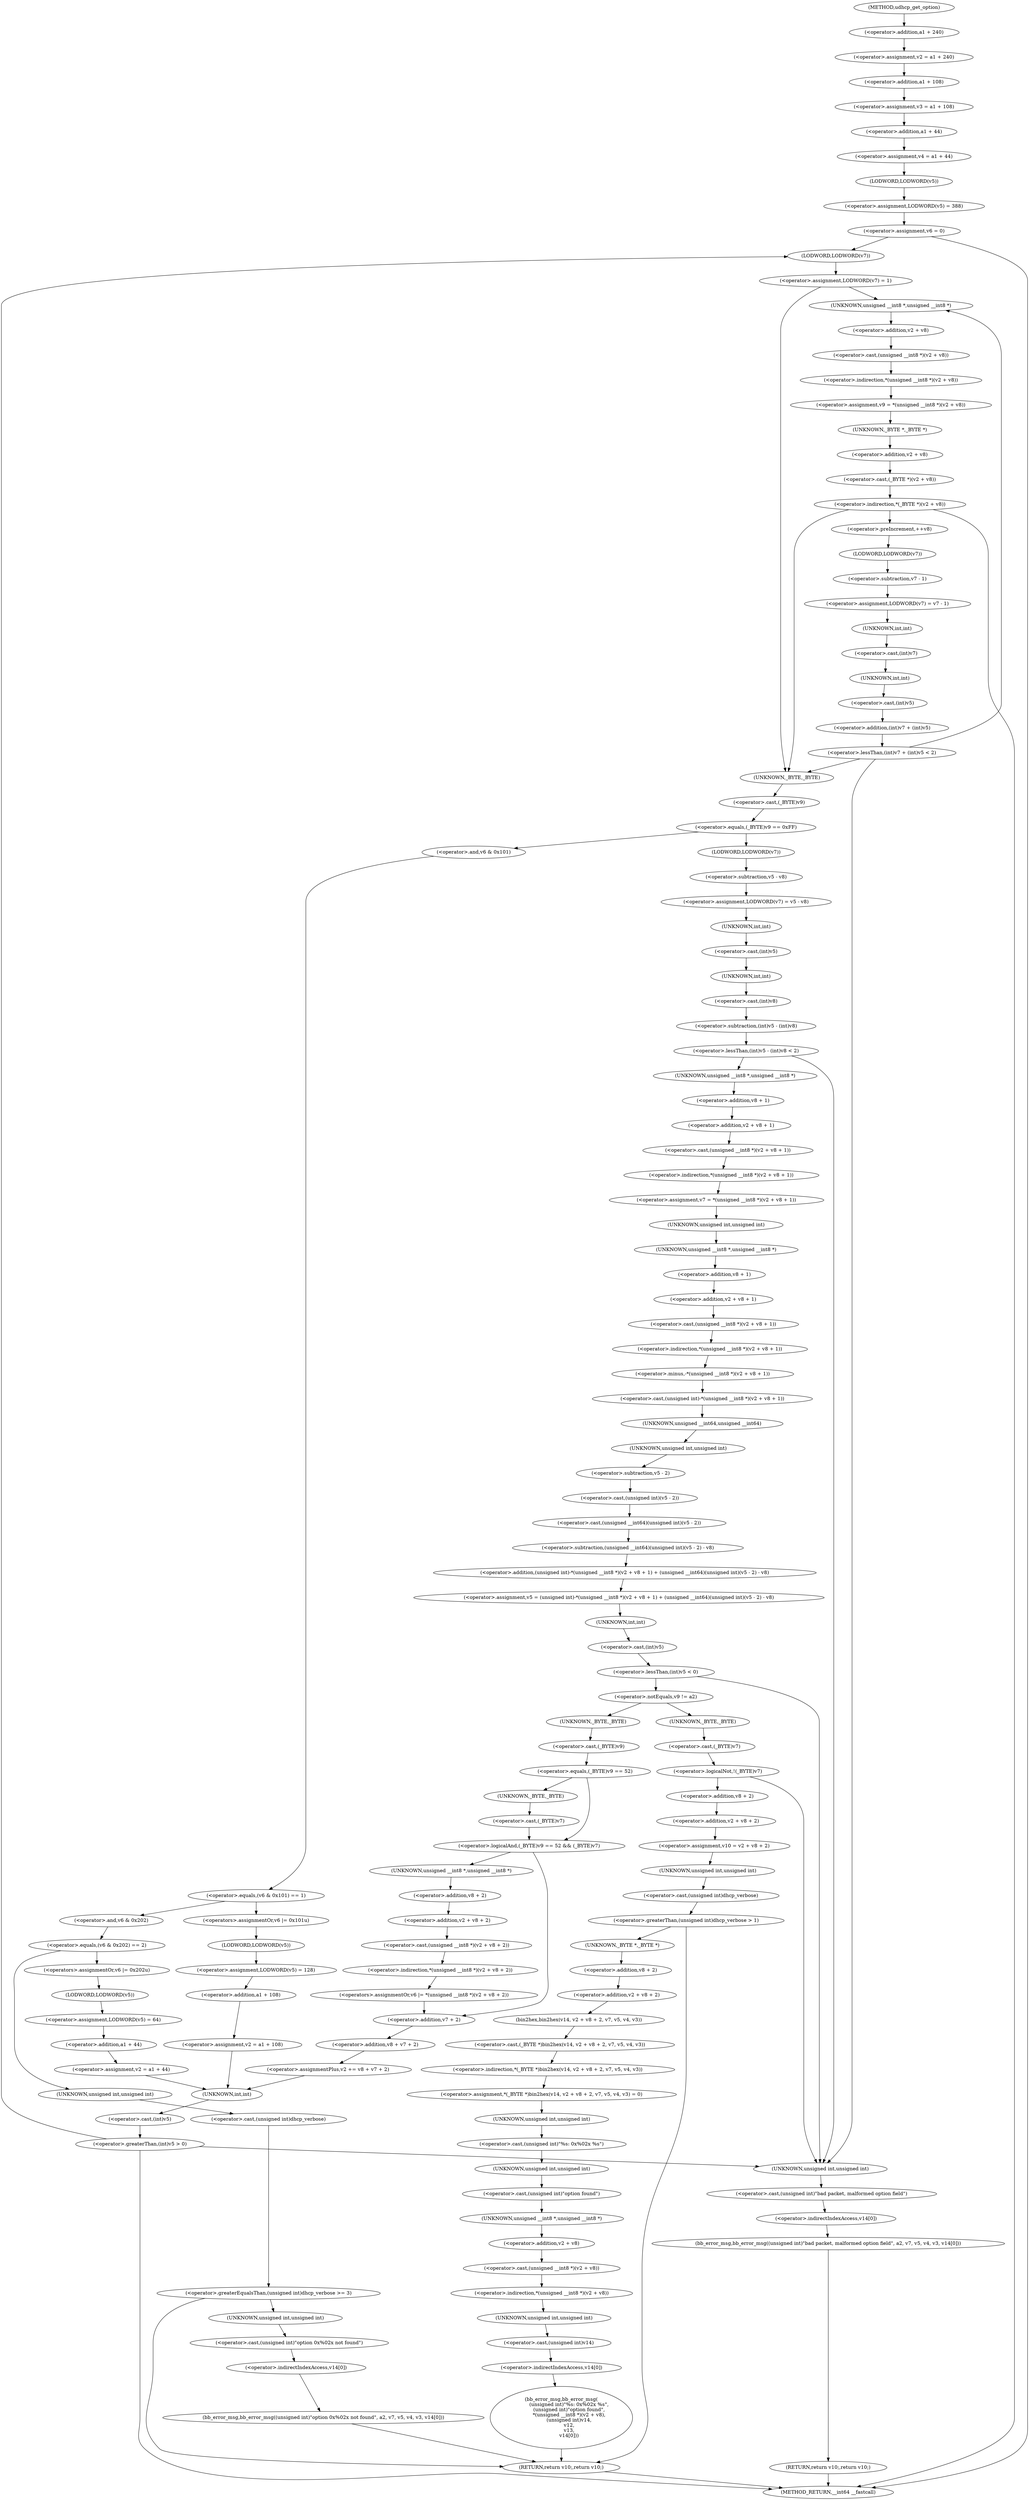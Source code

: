 digraph udhcp_get_option {  
"1000129" [label = "(<operator>.assignment,v2 = a1 + 240)" ]
"1000131" [label = "(<operator>.addition,a1 + 240)" ]
"1000134" [label = "(<operator>.assignment,v3 = a1 + 108)" ]
"1000136" [label = "(<operator>.addition,a1 + 108)" ]
"1000139" [label = "(<operator>.assignment,v4 = a1 + 44)" ]
"1000141" [label = "(<operator>.addition,a1 + 44)" ]
"1000144" [label = "(<operator>.assignment,LODWORD(v5) = 388)" ]
"1000145" [label = "(LODWORD,LODWORD(v5))" ]
"1000148" [label = "(<operator>.assignment,v6 = 0)" ]
"1000154" [label = "(<operator>.assignment,LODWORD(v7) = 1)" ]
"1000155" [label = "(LODWORD,LODWORD(v7))" ]
"1000162" [label = "(<operator>.assignment,v9 = *(unsigned __int8 *)(v2 + v8))" ]
"1000164" [label = "(<operator>.indirection,*(unsigned __int8 *)(v2 + v8))" ]
"1000165" [label = "(<operator>.cast,(unsigned __int8 *)(v2 + v8))" ]
"1000166" [label = "(UNKNOWN,unsigned __int8 *,unsigned __int8 *)" ]
"1000167" [label = "(<operator>.addition,v2 + v8)" ]
"1000171" [label = "(<operator>.indirection,*(_BYTE *)(v2 + v8))" ]
"1000172" [label = "(<operator>.cast,(_BYTE *)(v2 + v8))" ]
"1000173" [label = "(UNKNOWN,_BYTE *,_BYTE *)" ]
"1000174" [label = "(<operator>.addition,v2 + v8)" ]
"1000178" [label = "(<operator>.preIncrement,++v8)" ]
"1000180" [label = "(<operator>.assignment,LODWORD(v7) = v7 - 1)" ]
"1000181" [label = "(LODWORD,LODWORD(v7))" ]
"1000183" [label = "(<operator>.subtraction,v7 - 1)" ]
"1000187" [label = "(<operator>.lessThan,(int)v7 + (int)v5 < 2)" ]
"1000188" [label = "(<operator>.addition,(int)v7 + (int)v5)" ]
"1000189" [label = "(<operator>.cast,(int)v7)" ]
"1000190" [label = "(UNKNOWN,int,int)" ]
"1000192" [label = "(<operator>.cast,(int)v5)" ]
"1000193" [label = "(UNKNOWN,int,int)" ]
"1000198" [label = "(<operator>.equals,(_BYTE)v9 == 0xFF)" ]
"1000199" [label = "(<operator>.cast,(_BYTE)v9)" ]
"1000200" [label = "(UNKNOWN,_BYTE,_BYTE)" ]
"1000205" [label = "(<operator>.equals,(v6 & 0x101) == 1)" ]
"1000206" [label = "(<operator>.and,v6 & 0x101)" ]
"1000211" [label = "(<operators>.assignmentOr,v6 |= 0x101u)" ]
"1000214" [label = "(<operator>.assignment,LODWORD(v5) = 128)" ]
"1000215" [label = "(LODWORD,LODWORD(v5))" ]
"1000218" [label = "(<operator>.assignment,v2 = a1 + 108)" ]
"1000220" [label = "(<operator>.addition,a1 + 108)" ]
"1000225" [label = "(<operator>.equals,(v6 & 0x202) == 2)" ]
"1000226" [label = "(<operator>.and,v6 & 0x202)" ]
"1000231" [label = "(<operators>.assignmentOr,v6 |= 0x202u)" ]
"1000234" [label = "(<operator>.assignment,LODWORD(v5) = 64)" ]
"1000235" [label = "(LODWORD,LODWORD(v5))" ]
"1000238" [label = "(<operator>.assignment,v2 = a1 + 44)" ]
"1000240" [label = "(<operator>.addition,a1 + 44)" ]
"1000246" [label = "(<operator>.greaterEqualsThan,(unsigned int)dhcp_verbose >= 3)" ]
"1000247" [label = "(<operator>.cast,(unsigned int)dhcp_verbose)" ]
"1000248" [label = "(UNKNOWN,unsigned int,unsigned int)" ]
"1000251" [label = "(bb_error_msg,bb_error_msg((unsigned int)\"option 0x%02x not found\", a2, v7, v5, v4, v3, v14[0]))" ]
"1000252" [label = "(<operator>.cast,(unsigned int)\"option 0x%02x not found\")" ]
"1000253" [label = "(UNKNOWN,unsigned int,unsigned int)" ]
"1000260" [label = "(<operator>.indirectIndexAccess,v14[0])" ]
"1000265" [label = "(<operator>.assignment,LODWORD(v7) = v5 - v8)" ]
"1000266" [label = "(LODWORD,LODWORD(v7))" ]
"1000268" [label = "(<operator>.subtraction,v5 - v8)" ]
"1000272" [label = "(<operator>.lessThan,(int)v5 - (int)v8 < 2)" ]
"1000273" [label = "(<operator>.subtraction,(int)v5 - (int)v8)" ]
"1000274" [label = "(<operator>.cast,(int)v5)" ]
"1000275" [label = "(UNKNOWN,int,int)" ]
"1000277" [label = "(<operator>.cast,(int)v8)" ]
"1000278" [label = "(UNKNOWN,int,int)" ]
"1000282" [label = "(<operator>.assignment,v7 = *(unsigned __int8 *)(v2 + v8 + 1))" ]
"1000284" [label = "(<operator>.indirection,*(unsigned __int8 *)(v2 + v8 + 1))" ]
"1000285" [label = "(<operator>.cast,(unsigned __int8 *)(v2 + v8 + 1))" ]
"1000286" [label = "(UNKNOWN,unsigned __int8 *,unsigned __int8 *)" ]
"1000287" [label = "(<operator>.addition,v2 + v8 + 1)" ]
"1000289" [label = "(<operator>.addition,v8 + 1)" ]
"1000292" [label = "(<operator>.assignment,v5 = (unsigned int)-*(unsigned __int8 *)(v2 + v8 + 1) + (unsigned __int64)(unsigned int)(v5 - 2) - v8)" ]
"1000294" [label = "(<operator>.addition,(unsigned int)-*(unsigned __int8 *)(v2 + v8 + 1) + (unsigned __int64)(unsigned int)(v5 - 2) - v8)" ]
"1000295" [label = "(<operator>.cast,(unsigned int)-*(unsigned __int8 *)(v2 + v8 + 1))" ]
"1000296" [label = "(UNKNOWN,unsigned int,unsigned int)" ]
"1000297" [label = "(<operator>.minus,-*(unsigned __int8 *)(v2 + v8 + 1))" ]
"1000298" [label = "(<operator>.indirection,*(unsigned __int8 *)(v2 + v8 + 1))" ]
"1000299" [label = "(<operator>.cast,(unsigned __int8 *)(v2 + v8 + 1))" ]
"1000300" [label = "(UNKNOWN,unsigned __int8 *,unsigned __int8 *)" ]
"1000301" [label = "(<operator>.addition,v2 + v8 + 1)" ]
"1000303" [label = "(<operator>.addition,v8 + 1)" ]
"1000306" [label = "(<operator>.subtraction,(unsigned __int64)(unsigned int)(v5 - 2) - v8)" ]
"1000307" [label = "(<operator>.cast,(unsigned __int64)(unsigned int)(v5 - 2))" ]
"1000308" [label = "(UNKNOWN,unsigned __int64,unsigned __int64)" ]
"1000309" [label = "(<operator>.cast,(unsigned int)(v5 - 2))" ]
"1000310" [label = "(UNKNOWN,unsigned int,unsigned int)" ]
"1000311" [label = "(<operator>.subtraction,v5 - 2)" ]
"1000316" [label = "(<operator>.lessThan,(int)v5 < 0)" ]
"1000317" [label = "(<operator>.cast,(int)v5)" ]
"1000318" [label = "(UNKNOWN,int,int)" ]
"1000323" [label = "(<operator>.notEquals,v9 != a2)" ]
"1000328" [label = "(<operator>.logicalAnd,(_BYTE)v9 == 52 && (_BYTE)v7)" ]
"1000329" [label = "(<operator>.equals,(_BYTE)v9 == 52)" ]
"1000330" [label = "(<operator>.cast,(_BYTE)v9)" ]
"1000331" [label = "(UNKNOWN,_BYTE,_BYTE)" ]
"1000334" [label = "(<operator>.cast,(_BYTE)v7)" ]
"1000335" [label = "(UNKNOWN,_BYTE,_BYTE)" ]
"1000337" [label = "(<operators>.assignmentOr,v6 |= *(unsigned __int8 *)(v2 + v8 + 2))" ]
"1000339" [label = "(<operator>.indirection,*(unsigned __int8 *)(v2 + v8 + 2))" ]
"1000340" [label = "(<operator>.cast,(unsigned __int8 *)(v2 + v8 + 2))" ]
"1000341" [label = "(UNKNOWN,unsigned __int8 *,unsigned __int8 *)" ]
"1000342" [label = "(<operator>.addition,v2 + v8 + 2)" ]
"1000344" [label = "(<operator>.addition,v8 + 2)" ]
"1000347" [label = "(<operator>.assignmentPlus,v2 += v8 + v7 + 2)" ]
"1000349" [label = "(<operator>.addition,v8 + v7 + 2)" ]
"1000351" [label = "(<operator>.addition,v7 + 2)" ]
"1000356" [label = "(<operator>.greaterThan,(int)v5 > 0)" ]
"1000357" [label = "(<operator>.cast,(int)v5)" ]
"1000358" [label = "(UNKNOWN,int,int)" ]
"1000364" [label = "(<operator>.logicalNot,!(_BYTE)v7)" ]
"1000365" [label = "(<operator>.cast,(_BYTE)v7)" ]
"1000366" [label = "(UNKNOWN,_BYTE,_BYTE)" ]
"1000371" [label = "(bb_error_msg,bb_error_msg((unsigned int)\"bad packet, malformed option field\", a2, v7, v5, v4, v3, v14[0]))" ]
"1000372" [label = "(<operator>.cast,(unsigned int)\"bad packet, malformed option field\")" ]
"1000373" [label = "(UNKNOWN,unsigned int,unsigned int)" ]
"1000380" [label = "(<operator>.indirectIndexAccess,v14[0])" ]
"1000383" [label = "(RETURN,return v10;,return v10;)" ]
"1000385" [label = "(<operator>.assignment,v10 = v2 + v8 + 2)" ]
"1000387" [label = "(<operator>.addition,v2 + v8 + 2)" ]
"1000389" [label = "(<operator>.addition,v8 + 2)" ]
"1000393" [label = "(<operator>.greaterThan,(unsigned int)dhcp_verbose > 1)" ]
"1000394" [label = "(<operator>.cast,(unsigned int)dhcp_verbose)" ]
"1000395" [label = "(UNKNOWN,unsigned int,unsigned int)" ]
"1000399" [label = "(<operator>.assignment,*(_BYTE *)bin2hex(v14, v2 + v8 + 2, v7, v5, v4, v3) = 0)" ]
"1000400" [label = "(<operator>.indirection,*(_BYTE *)bin2hex(v14, v2 + v8 + 2, v7, v5, v4, v3))" ]
"1000401" [label = "(<operator>.cast,(_BYTE *)bin2hex(v14, v2 + v8 + 2, v7, v5, v4, v3))" ]
"1000402" [label = "(UNKNOWN,_BYTE *,_BYTE *)" ]
"1000403" [label = "(bin2hex,bin2hex(v14, v2 + v8 + 2, v7, v5, v4, v3))" ]
"1000405" [label = "(<operator>.addition,v2 + v8 + 2)" ]
"1000407" [label = "(<operator>.addition,v8 + 2)" ]
"1000415" [label = "(bb_error_msg,bb_error_msg(\n          (unsigned int)\"%s: 0x%02x %s\",\n          (unsigned int)\"option found\",\n          *(unsigned __int8 *)(v2 + v8),\n          (unsigned int)v14,\n          v12,\n          v13,\n          v14[0]))" ]
"1000416" [label = "(<operator>.cast,(unsigned int)\"%s: 0x%02x %s\")" ]
"1000417" [label = "(UNKNOWN,unsigned int,unsigned int)" ]
"1000419" [label = "(<operator>.cast,(unsigned int)\"option found\")" ]
"1000420" [label = "(UNKNOWN,unsigned int,unsigned int)" ]
"1000422" [label = "(<operator>.indirection,*(unsigned __int8 *)(v2 + v8))" ]
"1000423" [label = "(<operator>.cast,(unsigned __int8 *)(v2 + v8))" ]
"1000424" [label = "(UNKNOWN,unsigned __int8 *,unsigned __int8 *)" ]
"1000425" [label = "(<operator>.addition,v2 + v8)" ]
"1000428" [label = "(<operator>.cast,(unsigned int)v14)" ]
"1000429" [label = "(UNKNOWN,unsigned int,unsigned int)" ]
"1000433" [label = "(<operator>.indirectIndexAccess,v14[0])" ]
"1000436" [label = "(RETURN,return v10;,return v10;)" ]
"1000113" [label = "(METHOD,udhcp_get_option)" ]
"1000438" [label = "(METHOD_RETURN,__int64 __fastcall)" ]
  "1000129" -> "1000136" 
  "1000131" -> "1000129" 
  "1000134" -> "1000141" 
  "1000136" -> "1000134" 
  "1000139" -> "1000145" 
  "1000141" -> "1000139" 
  "1000144" -> "1000148" 
  "1000145" -> "1000144" 
  "1000148" -> "1000438" 
  "1000148" -> "1000155" 
  "1000154" -> "1000200" 
  "1000154" -> "1000166" 
  "1000155" -> "1000154" 
  "1000162" -> "1000173" 
  "1000164" -> "1000162" 
  "1000165" -> "1000164" 
  "1000166" -> "1000167" 
  "1000167" -> "1000165" 
  "1000171" -> "1000200" 
  "1000171" -> "1000438" 
  "1000171" -> "1000178" 
  "1000172" -> "1000171" 
  "1000173" -> "1000174" 
  "1000174" -> "1000172" 
  "1000178" -> "1000181" 
  "1000180" -> "1000190" 
  "1000181" -> "1000183" 
  "1000183" -> "1000180" 
  "1000187" -> "1000200" 
  "1000187" -> "1000166" 
  "1000187" -> "1000373" 
  "1000188" -> "1000187" 
  "1000189" -> "1000193" 
  "1000190" -> "1000189" 
  "1000192" -> "1000188" 
  "1000193" -> "1000192" 
  "1000198" -> "1000206" 
  "1000198" -> "1000266" 
  "1000199" -> "1000198" 
  "1000200" -> "1000199" 
  "1000205" -> "1000211" 
  "1000205" -> "1000226" 
  "1000206" -> "1000205" 
  "1000211" -> "1000215" 
  "1000214" -> "1000220" 
  "1000215" -> "1000214" 
  "1000218" -> "1000358" 
  "1000220" -> "1000218" 
  "1000225" -> "1000231" 
  "1000225" -> "1000248" 
  "1000226" -> "1000225" 
  "1000231" -> "1000235" 
  "1000234" -> "1000240" 
  "1000235" -> "1000234" 
  "1000238" -> "1000358" 
  "1000240" -> "1000238" 
  "1000246" -> "1000253" 
  "1000246" -> "1000436" 
  "1000247" -> "1000246" 
  "1000248" -> "1000247" 
  "1000251" -> "1000436" 
  "1000252" -> "1000260" 
  "1000253" -> "1000252" 
  "1000260" -> "1000251" 
  "1000265" -> "1000275" 
  "1000266" -> "1000268" 
  "1000268" -> "1000265" 
  "1000272" -> "1000373" 
  "1000272" -> "1000286" 
  "1000273" -> "1000272" 
  "1000274" -> "1000278" 
  "1000275" -> "1000274" 
  "1000277" -> "1000273" 
  "1000278" -> "1000277" 
  "1000282" -> "1000296" 
  "1000284" -> "1000282" 
  "1000285" -> "1000284" 
  "1000286" -> "1000289" 
  "1000287" -> "1000285" 
  "1000289" -> "1000287" 
  "1000292" -> "1000318" 
  "1000294" -> "1000292" 
  "1000295" -> "1000308" 
  "1000296" -> "1000300" 
  "1000297" -> "1000295" 
  "1000298" -> "1000297" 
  "1000299" -> "1000298" 
  "1000300" -> "1000303" 
  "1000301" -> "1000299" 
  "1000303" -> "1000301" 
  "1000306" -> "1000294" 
  "1000307" -> "1000306" 
  "1000308" -> "1000310" 
  "1000309" -> "1000307" 
  "1000310" -> "1000311" 
  "1000311" -> "1000309" 
  "1000316" -> "1000373" 
  "1000316" -> "1000323" 
  "1000317" -> "1000316" 
  "1000318" -> "1000317" 
  "1000323" -> "1000331" 
  "1000323" -> "1000366" 
  "1000328" -> "1000341" 
  "1000328" -> "1000351" 
  "1000329" -> "1000335" 
  "1000329" -> "1000328" 
  "1000330" -> "1000329" 
  "1000331" -> "1000330" 
  "1000334" -> "1000328" 
  "1000335" -> "1000334" 
  "1000337" -> "1000351" 
  "1000339" -> "1000337" 
  "1000340" -> "1000339" 
  "1000341" -> "1000344" 
  "1000342" -> "1000340" 
  "1000344" -> "1000342" 
  "1000347" -> "1000358" 
  "1000349" -> "1000347" 
  "1000351" -> "1000349" 
  "1000356" -> "1000438" 
  "1000356" -> "1000155" 
  "1000356" -> "1000373" 
  "1000357" -> "1000356" 
  "1000358" -> "1000357" 
  "1000364" -> "1000373" 
  "1000364" -> "1000389" 
  "1000365" -> "1000364" 
  "1000366" -> "1000365" 
  "1000371" -> "1000383" 
  "1000372" -> "1000380" 
  "1000373" -> "1000372" 
  "1000380" -> "1000371" 
  "1000383" -> "1000438" 
  "1000385" -> "1000395" 
  "1000387" -> "1000385" 
  "1000389" -> "1000387" 
  "1000393" -> "1000402" 
  "1000393" -> "1000436" 
  "1000394" -> "1000393" 
  "1000395" -> "1000394" 
  "1000399" -> "1000417" 
  "1000400" -> "1000399" 
  "1000401" -> "1000400" 
  "1000402" -> "1000407" 
  "1000403" -> "1000401" 
  "1000405" -> "1000403" 
  "1000407" -> "1000405" 
  "1000415" -> "1000436" 
  "1000416" -> "1000420" 
  "1000417" -> "1000416" 
  "1000419" -> "1000424" 
  "1000420" -> "1000419" 
  "1000422" -> "1000429" 
  "1000423" -> "1000422" 
  "1000424" -> "1000425" 
  "1000425" -> "1000423" 
  "1000428" -> "1000433" 
  "1000429" -> "1000428" 
  "1000433" -> "1000415" 
  "1000436" -> "1000438" 
  "1000113" -> "1000131" 
}
